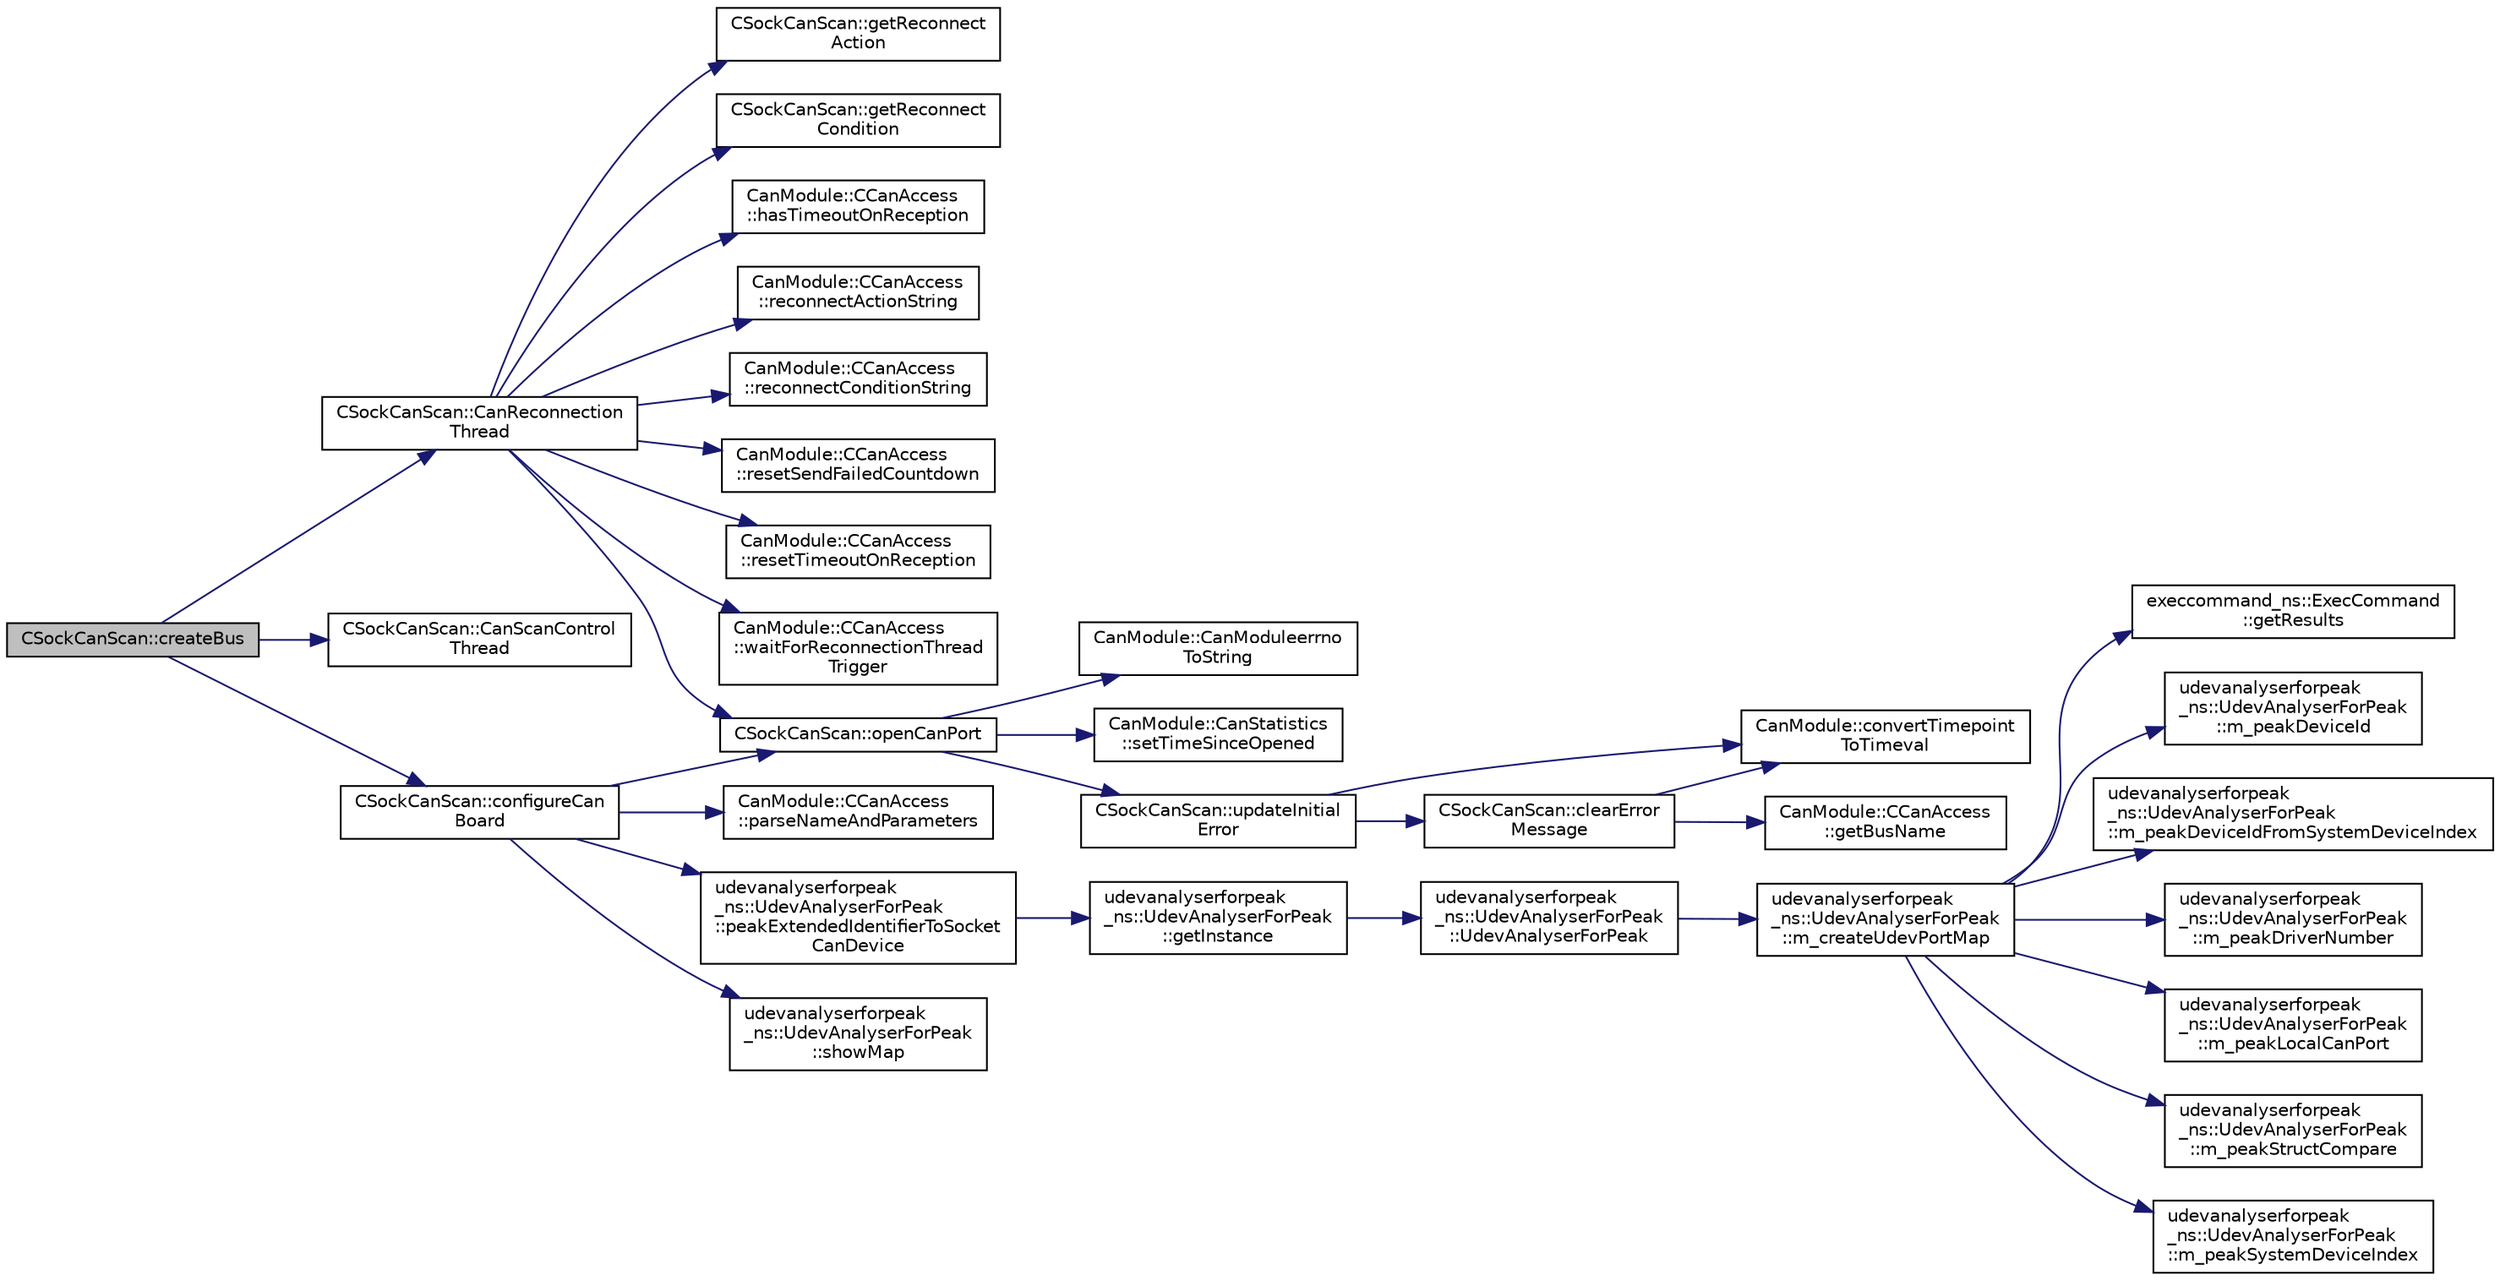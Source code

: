 digraph "CSockCanScan::createBus"
{
 // LATEX_PDF_SIZE
  edge [fontname="Helvetica",fontsize="10",labelfontname="Helvetica",labelfontsize="10"];
  node [fontname="Helvetica",fontsize="10",shape=record];
  rankdir="LR";
  Node1 [label="CSockCanScan::createBus",height=0.2,width=0.4,color="black", fillcolor="grey75", style="filled", fontcolor="black",tooltip=" "];
  Node1 -> Node2 [color="midnightblue",fontsize="10",style="solid",fontname="Helvetica"];
  Node2 [label="CSockCanScan::CanReconnection\lThread",height=0.2,width=0.4,color="black", fillcolor="white", style="filled",URL="$classCSockCanScan.html#a808488b6793afea6cc8466c3a12a088c",tooltip=" "];
  Node2 -> Node3 [color="midnightblue",fontsize="10",style="solid",fontname="Helvetica"];
  Node3 [label="CSockCanScan::getReconnect\lAction",height=0.2,width=0.4,color="black", fillcolor="white", style="filled",URL="$classCSockCanScan.html#a03594b2fff9c61f37a5f68df2cfec05c",tooltip=" "];
  Node2 -> Node4 [color="midnightblue",fontsize="10",style="solid",fontname="Helvetica"];
  Node4 [label="CSockCanScan::getReconnect\lCondition",height=0.2,width=0.4,color="black", fillcolor="white", style="filled",URL="$classCSockCanScan.html#aa8cb4c89fe3a13bb787c4085f1e994e3",tooltip=" "];
  Node2 -> Node5 [color="midnightblue",fontsize="10",style="solid",fontname="Helvetica"];
  Node5 [label="CanModule::CCanAccess\l::hasTimeoutOnReception",height=0.2,width=0.4,color="black", fillcolor="white", style="filled",URL="$classCanModule_1_1CCanAccess.html#a79c236a0e2b3e3b183b1c85aab3f5b71",tooltip=" "];
  Node2 -> Node6 [color="midnightblue",fontsize="10",style="solid",fontname="Helvetica"];
  Node6 [label="CSockCanScan::openCanPort",height=0.2,width=0.4,color="black", fillcolor="white", style="filled",URL="$classCSockCanScan.html#a203a51239f8efc013d4b9df36f271317",tooltip=" "];
  Node6 -> Node7 [color="midnightblue",fontsize="10",style="solid",fontname="Helvetica"];
  Node7 [label="CanModule::CanModuleerrno\lToString",height=0.2,width=0.4,color="black", fillcolor="white", style="filled",URL="$namespaceCanModule.html#a6cae4be8d395b496f5f602a5f9714ae1",tooltip=" "];
  Node6 -> Node8 [color="midnightblue",fontsize="10",style="solid",fontname="Helvetica"];
  Node8 [label="CanModule::CanStatistics\l::setTimeSinceOpened",height=0.2,width=0.4,color="black", fillcolor="white", style="filled",URL="$classCanModule_1_1CanStatistics.html#af3f15dedf80e67f1309946632d87198d",tooltip=" "];
  Node6 -> Node9 [color="midnightblue",fontsize="10",style="solid",fontname="Helvetica"];
  Node9 [label="CSockCanScan::updateInitial\lError",height=0.2,width=0.4,color="black", fillcolor="white", style="filled",URL="$classCSockCanScan.html#a623057580187ecb241adf143c64d711c",tooltip=" "];
  Node9 -> Node10 [color="midnightblue",fontsize="10",style="solid",fontname="Helvetica"];
  Node10 [label="CSockCanScan::clearError\lMessage",height=0.2,width=0.4,color="black", fillcolor="white", style="filled",URL="$classCSockCanScan.html#a4b5f7591bfd27b8770bfb9ac9e406f66",tooltip=" "];
  Node10 -> Node11 [color="midnightblue",fontsize="10",style="solid",fontname="Helvetica"];
  Node11 [label="CanModule::convertTimepoint\lToTimeval",height=0.2,width=0.4,color="black", fillcolor="white", style="filled",URL="$namespaceCanModule.html#a3ec3082d7d11a9c1641023cb3f53cbe5",tooltip=" "];
  Node10 -> Node12 [color="midnightblue",fontsize="10",style="solid",fontname="Helvetica"];
  Node12 [label="CanModule::CCanAccess\l::getBusName",height=0.2,width=0.4,color="black", fillcolor="white", style="filled",URL="$classCanModule_1_1CCanAccess.html#ac3f5126ae36d642217425e21696d19ca",tooltip=" "];
  Node9 -> Node11 [color="midnightblue",fontsize="10",style="solid",fontname="Helvetica"];
  Node2 -> Node13 [color="midnightblue",fontsize="10",style="solid",fontname="Helvetica"];
  Node13 [label="CanModule::CCanAccess\l::reconnectActionString",height=0.2,width=0.4,color="black", fillcolor="white", style="filled",URL="$classCanModule_1_1CCanAccess.html#aa12f64e9e31bd491f39fc3169b1e5025",tooltip=" "];
  Node2 -> Node14 [color="midnightblue",fontsize="10",style="solid",fontname="Helvetica"];
  Node14 [label="CanModule::CCanAccess\l::reconnectConditionString",height=0.2,width=0.4,color="black", fillcolor="white", style="filled",URL="$classCanModule_1_1CCanAccess.html#a9da88ce122d5de04a0235a4682a13dc0",tooltip=" "];
  Node2 -> Node15 [color="midnightblue",fontsize="10",style="solid",fontname="Helvetica"];
  Node15 [label="CanModule::CCanAccess\l::resetSendFailedCountdown",height=0.2,width=0.4,color="black", fillcolor="white", style="filled",URL="$classCanModule_1_1CCanAccess.html#aad13b5ad34547cbe6cad4e8369557bed",tooltip=" "];
  Node2 -> Node16 [color="midnightblue",fontsize="10",style="solid",fontname="Helvetica"];
  Node16 [label="CanModule::CCanAccess\l::resetTimeoutOnReception",height=0.2,width=0.4,color="black", fillcolor="white", style="filled",URL="$classCanModule_1_1CCanAccess.html#a067f50699c1ed4b6ee6732eb0078ed0a",tooltip=" "];
  Node2 -> Node17 [color="midnightblue",fontsize="10",style="solid",fontname="Helvetica"];
  Node17 [label="CanModule::CCanAccess\l::waitForReconnectionThread\lTrigger",height=0.2,width=0.4,color="black", fillcolor="white", style="filled",URL="$classCanModule_1_1CCanAccess.html#ad8afab7f9acc769c53574edec695065b",tooltip=" "];
  Node1 -> Node18 [color="midnightblue",fontsize="10",style="solid",fontname="Helvetica"];
  Node18 [label="CSockCanScan::CanScanControl\lThread",height=0.2,width=0.4,color="black", fillcolor="white", style="filled",URL="$classCSockCanScan.html#a2a97f7fca98e6d599bdb42da64796ad8",tooltip=" "];
  Node1 -> Node19 [color="midnightblue",fontsize="10",style="solid",fontname="Helvetica"];
  Node19 [label="CSockCanScan::configureCan\lBoard",height=0.2,width=0.4,color="black", fillcolor="white", style="filled",URL="$classCSockCanScan.html#abb779972a106cc4f74d1bfa8ea4e47cb",tooltip=" "];
  Node19 -> Node6 [color="midnightblue",fontsize="10",style="solid",fontname="Helvetica"];
  Node19 -> Node20 [color="midnightblue",fontsize="10",style="solid",fontname="Helvetica"];
  Node20 [label="CanModule::CCanAccess\l::parseNameAndParameters",height=0.2,width=0.4,color="black", fillcolor="white", style="filled",URL="$classCanModule_1_1CCanAccess.html#ac78e7df675c7e59f04ecc642406fecbe",tooltip=" "];
  Node19 -> Node21 [color="midnightblue",fontsize="10",style="solid",fontname="Helvetica"];
  Node21 [label="udevanalyserforpeak\l_ns::UdevAnalyserForPeak\l::peakExtendedIdentifierToSocket\lCanDevice",height=0.2,width=0.4,color="black", fillcolor="white", style="filled",URL="$classudevanalyserforpeak__ns_1_1UdevAnalyserForPeak.html#a7edf6a8b32f9728aacf570a7704e560f",tooltip=" "];
  Node21 -> Node22 [color="midnightblue",fontsize="10",style="solid",fontname="Helvetica"];
  Node22 [label="udevanalyserforpeak\l_ns::UdevAnalyserForPeak\l::getInstance",height=0.2,width=0.4,color="black", fillcolor="white", style="filled",URL="$classudevanalyserforpeak__ns_1_1UdevAnalyserForPeak.html#a0f9f020e963d202faff7a1a114713219",tooltip=" "];
  Node22 -> Node23 [color="midnightblue",fontsize="10",style="solid",fontname="Helvetica"];
  Node23 [label="udevanalyserforpeak\l_ns::UdevAnalyserForPeak\l::UdevAnalyserForPeak",height=0.2,width=0.4,color="black", fillcolor="white", style="filled",URL="$classudevanalyserforpeak__ns_1_1UdevAnalyserForPeak.html#aaf0bf3ac85c7b39a34b8c9430f99f88c",tooltip=" "];
  Node23 -> Node24 [color="midnightblue",fontsize="10",style="solid",fontname="Helvetica"];
  Node24 [label="udevanalyserforpeak\l_ns::UdevAnalyserForPeak\l::m_createUdevPortMap",height=0.2,width=0.4,color="black", fillcolor="white", style="filled",URL="$classudevanalyserforpeak__ns_1_1UdevAnalyserForPeak.html#acd46c5ec27ddad48e2f32ab65b2ac2be",tooltip=" "];
  Node24 -> Node25 [color="midnightblue",fontsize="10",style="solid",fontname="Helvetica"];
  Node25 [label="execcommand_ns::ExecCommand\l::getResults",height=0.2,width=0.4,color="black", fillcolor="white", style="filled",URL="$classexeccommand__ns_1_1ExecCommand.html#aa85d0c7383bce43ba756006b64505d23",tooltip=" "];
  Node24 -> Node26 [color="midnightblue",fontsize="10",style="solid",fontname="Helvetica"];
  Node26 [label="udevanalyserforpeak\l_ns::UdevAnalyserForPeak\l::m_peakDeviceId",height=0.2,width=0.4,color="black", fillcolor="white", style="filled",URL="$classudevanalyserforpeak__ns_1_1UdevAnalyserForPeak.html#aa4c7f266427a299185aa8999d63b381a",tooltip=" "];
  Node24 -> Node27 [color="midnightblue",fontsize="10",style="solid",fontname="Helvetica"];
  Node27 [label="udevanalyserforpeak\l_ns::UdevAnalyserForPeak\l::m_peakDeviceIdFromSystemDeviceIndex",height=0.2,width=0.4,color="black", fillcolor="white", style="filled",URL="$classudevanalyserforpeak__ns_1_1UdevAnalyserForPeak.html#a64bc86c641b444e6d6ccfc80d565b74f",tooltip=" "];
  Node24 -> Node28 [color="midnightblue",fontsize="10",style="solid",fontname="Helvetica"];
  Node28 [label="udevanalyserforpeak\l_ns::UdevAnalyserForPeak\l::m_peakDriverNumber",height=0.2,width=0.4,color="black", fillcolor="white", style="filled",URL="$classudevanalyserforpeak__ns_1_1UdevAnalyserForPeak.html#a591ea665dcb445268404b113473092a1",tooltip=" "];
  Node24 -> Node29 [color="midnightblue",fontsize="10",style="solid",fontname="Helvetica"];
  Node29 [label="udevanalyserforpeak\l_ns::UdevAnalyserForPeak\l::m_peakLocalCanPort",height=0.2,width=0.4,color="black", fillcolor="white", style="filled",URL="$classudevanalyserforpeak__ns_1_1UdevAnalyserForPeak.html#a0570a23bb2eb7f57930ff4eb8cf7fbaf",tooltip=" "];
  Node24 -> Node30 [color="midnightblue",fontsize="10",style="solid",fontname="Helvetica"];
  Node30 [label="udevanalyserforpeak\l_ns::UdevAnalyserForPeak\l::m_peakStructCompare",height=0.2,width=0.4,color="black", fillcolor="white", style="filled",URL="$classudevanalyserforpeak__ns_1_1UdevAnalyserForPeak.html#a2b522c5a1624c408d0f1854fba53b066",tooltip=" "];
  Node24 -> Node31 [color="midnightblue",fontsize="10",style="solid",fontname="Helvetica"];
  Node31 [label="udevanalyserforpeak\l_ns::UdevAnalyserForPeak\l::m_peakSystemDeviceIndex",height=0.2,width=0.4,color="black", fillcolor="white", style="filled",URL="$classudevanalyserforpeak__ns_1_1UdevAnalyserForPeak.html#a398b71235631eac545a05eb0d03acfcd",tooltip=" "];
  Node19 -> Node32 [color="midnightblue",fontsize="10",style="solid",fontname="Helvetica"];
  Node32 [label="udevanalyserforpeak\l_ns::UdevAnalyserForPeak\l::showMap",height=0.2,width=0.4,color="black", fillcolor="white", style="filled",URL="$classudevanalyserforpeak__ns_1_1UdevAnalyserForPeak.html#a982db3210deb3a9483508f473af4262c",tooltip=" "];
}

